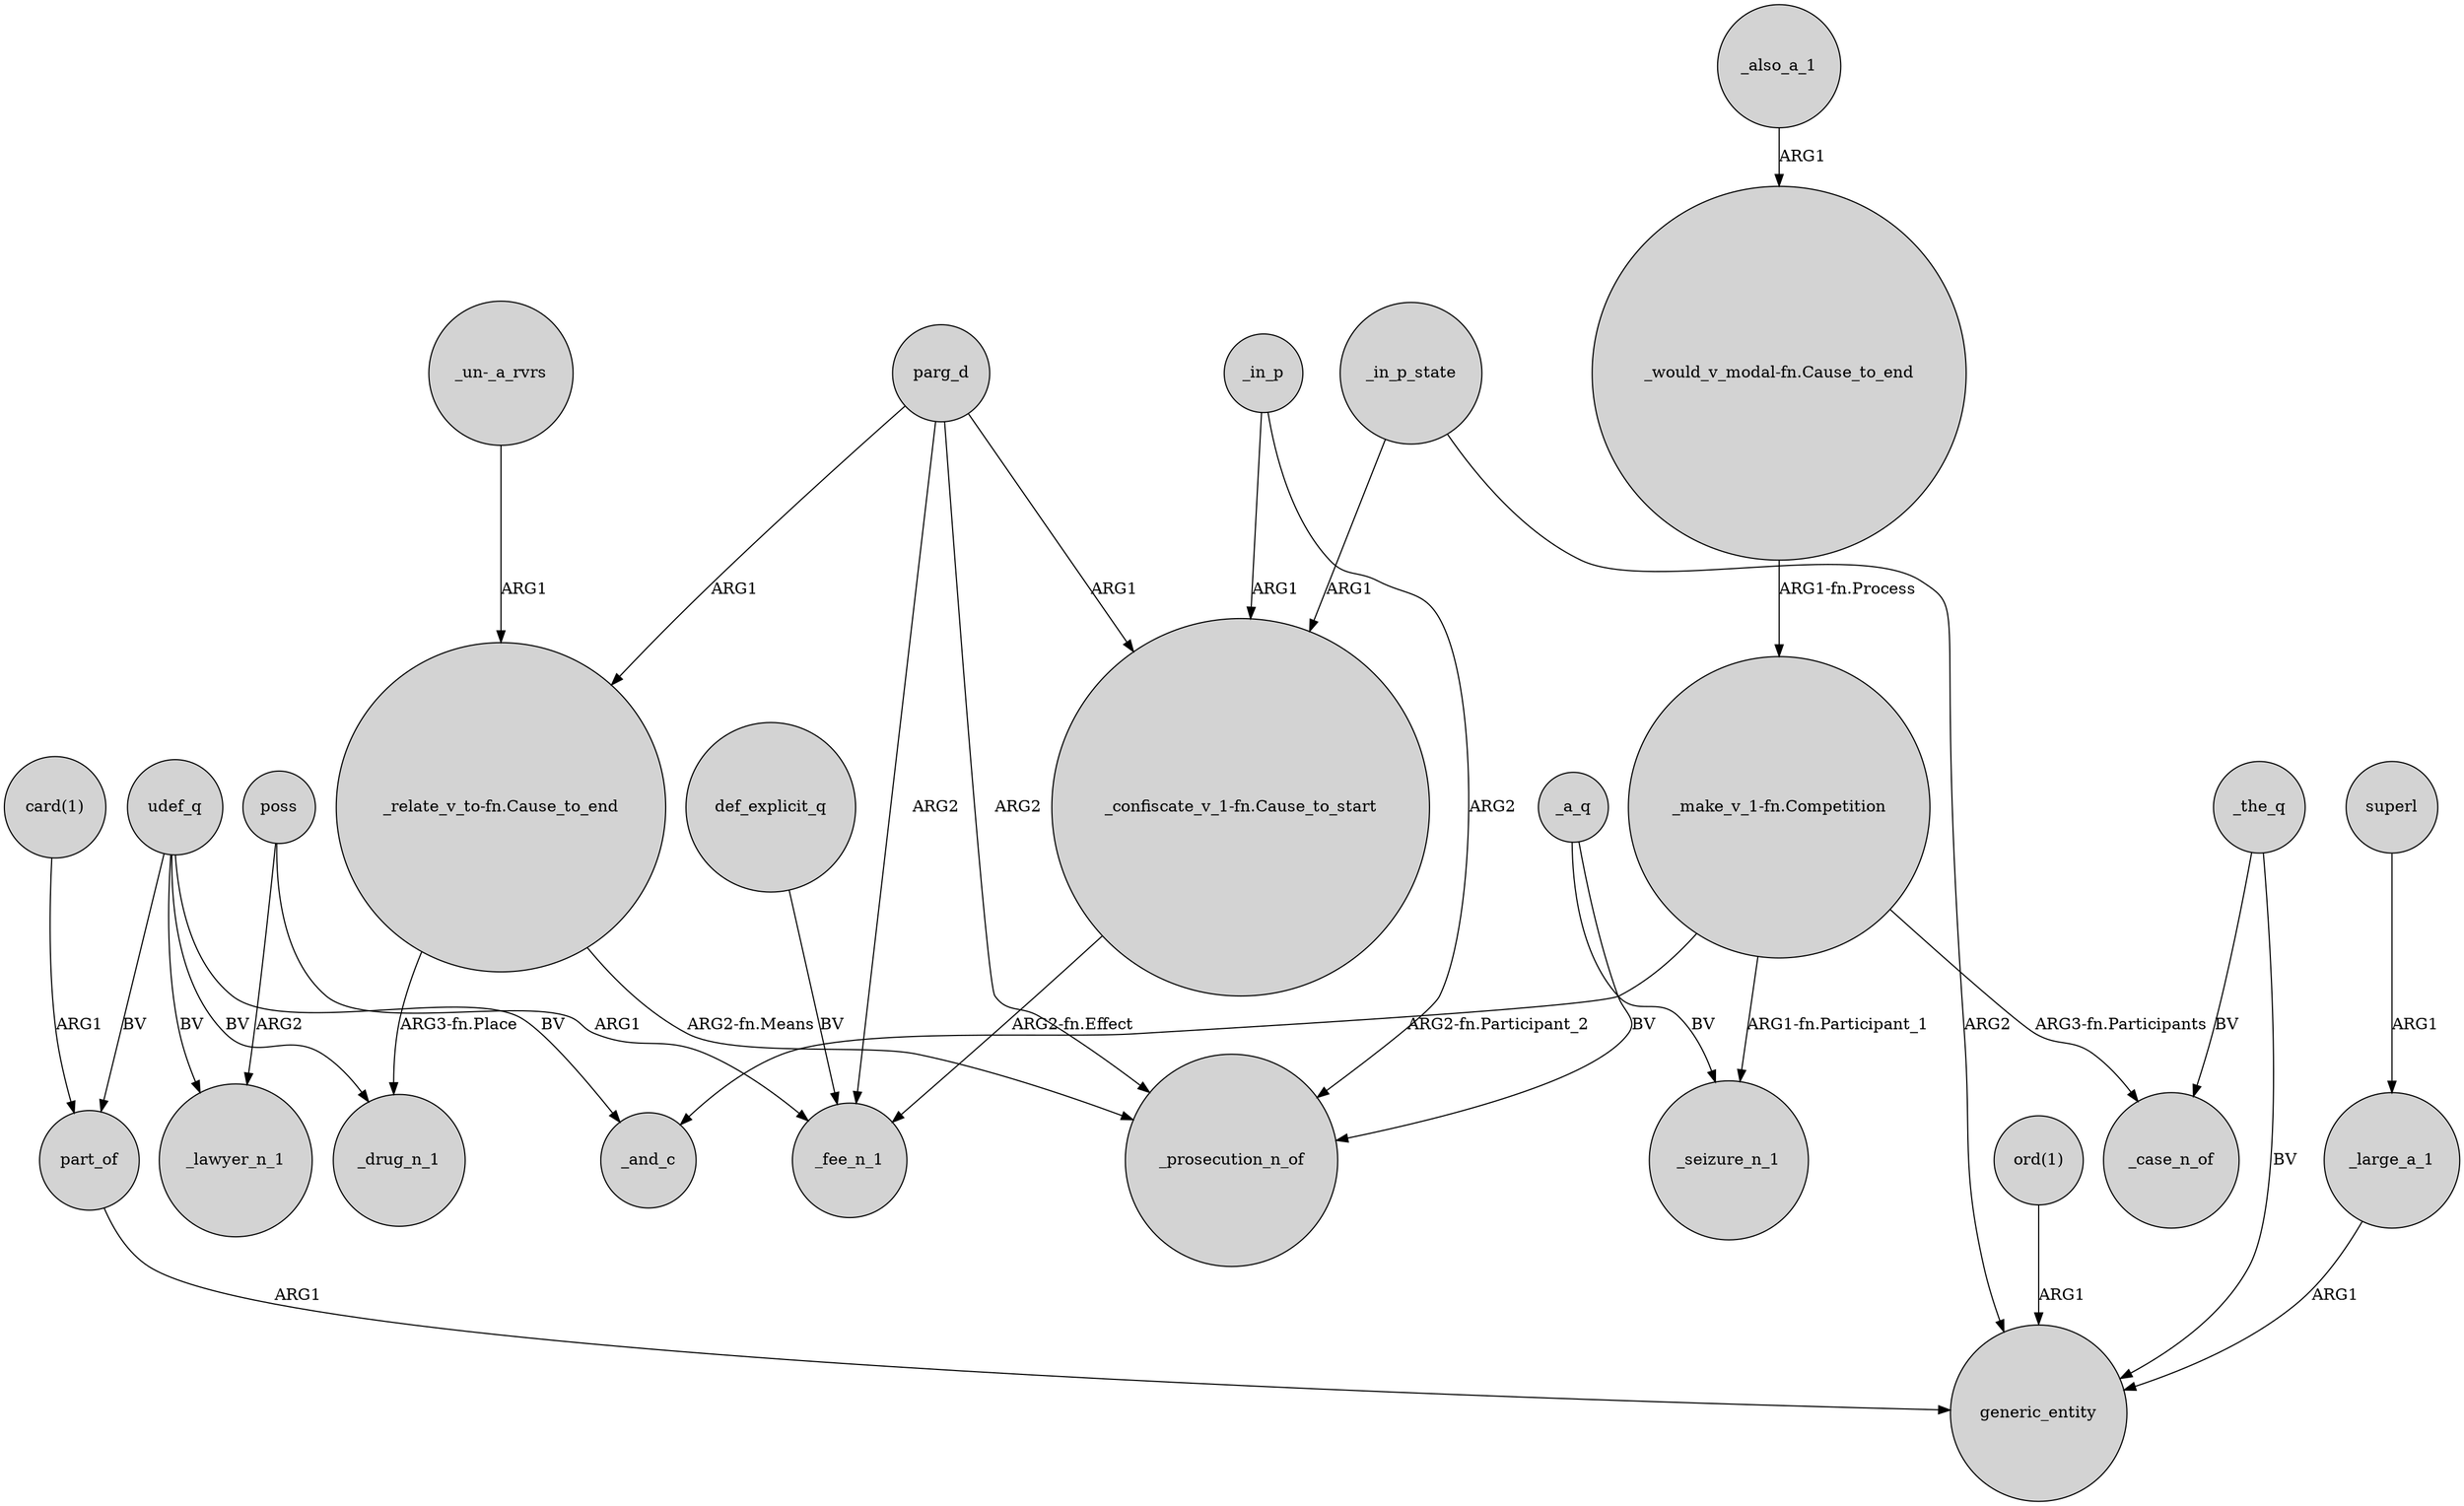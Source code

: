 digraph {
	node [shape=circle style=filled]
	"_make_v_1-fn.Competition" -> _and_c [label="ARG2-fn.Participant_2"]
	"_relate_v_to-fn.Cause_to_end" -> _drug_n_1 [label="ARG3-fn.Place"]
	udef_q -> part_of [label=BV]
	_a_q -> _prosecution_n_of [label=BV]
	"ord(1)" -> generic_entity [label=ARG1]
	"_would_v_modal-fn.Cause_to_end" -> "_make_v_1-fn.Competition" [label="ARG1-fn.Process"]
	_also_a_1 -> "_would_v_modal-fn.Cause_to_end" [label=ARG1]
	"_make_v_1-fn.Competition" -> _seizure_n_1 [label="ARG1-fn.Participant_1"]
	parg_d -> "_confiscate_v_1-fn.Cause_to_start" [label=ARG1]
	udef_q -> _and_c [label=BV]
	"card(1)" -> part_of [label=ARG1]
	udef_q -> _drug_n_1 [label=BV]
	_in_p -> "_confiscate_v_1-fn.Cause_to_start" [label=ARG1]
	"_confiscate_v_1-fn.Cause_to_start" -> _fee_n_1 [label="ARG2-fn.Effect"]
	_a_q -> _seizure_n_1 [label=BV]
	def_explicit_q -> _fee_n_1 [label=BV]
	_in_p_state -> "_confiscate_v_1-fn.Cause_to_start" [label=ARG1]
	_in_p -> _prosecution_n_of [label=ARG2]
	parg_d -> "_relate_v_to-fn.Cause_to_end" [label=ARG1]
	poss -> _fee_n_1 [label=ARG1]
	_the_q -> generic_entity [label=BV]
	"_un-_a_rvrs" -> "_relate_v_to-fn.Cause_to_end" [label=ARG1]
	parg_d -> _prosecution_n_of [label=ARG2]
	_large_a_1 -> generic_entity [label=ARG1]
	_in_p_state -> generic_entity [label=ARG2]
	udef_q -> _lawyer_n_1 [label=BV]
	part_of -> generic_entity [label=ARG1]
	"_relate_v_to-fn.Cause_to_end" -> _prosecution_n_of [label="ARG2-fn.Means"]
	_the_q -> _case_n_of [label=BV]
	superl -> _large_a_1 [label=ARG1]
	poss -> _lawyer_n_1 [label=ARG2]
	parg_d -> _fee_n_1 [label=ARG2]
	"_make_v_1-fn.Competition" -> _case_n_of [label="ARG3-fn.Participants"]
}
